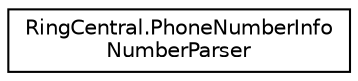 digraph "Graphical Class Hierarchy"
{
 // LATEX_PDF_SIZE
  edge [fontname="Helvetica",fontsize="10",labelfontname="Helvetica",labelfontsize="10"];
  node [fontname="Helvetica",fontsize="10",shape=record];
  rankdir="LR";
  Node0 [label="RingCentral.PhoneNumberInfo\lNumberParser",height=0.2,width=0.4,color="black", fillcolor="white", style="filled",URL="$classRingCentral_1_1PhoneNumberInfoNumberParser.html",tooltip=" "];
}
